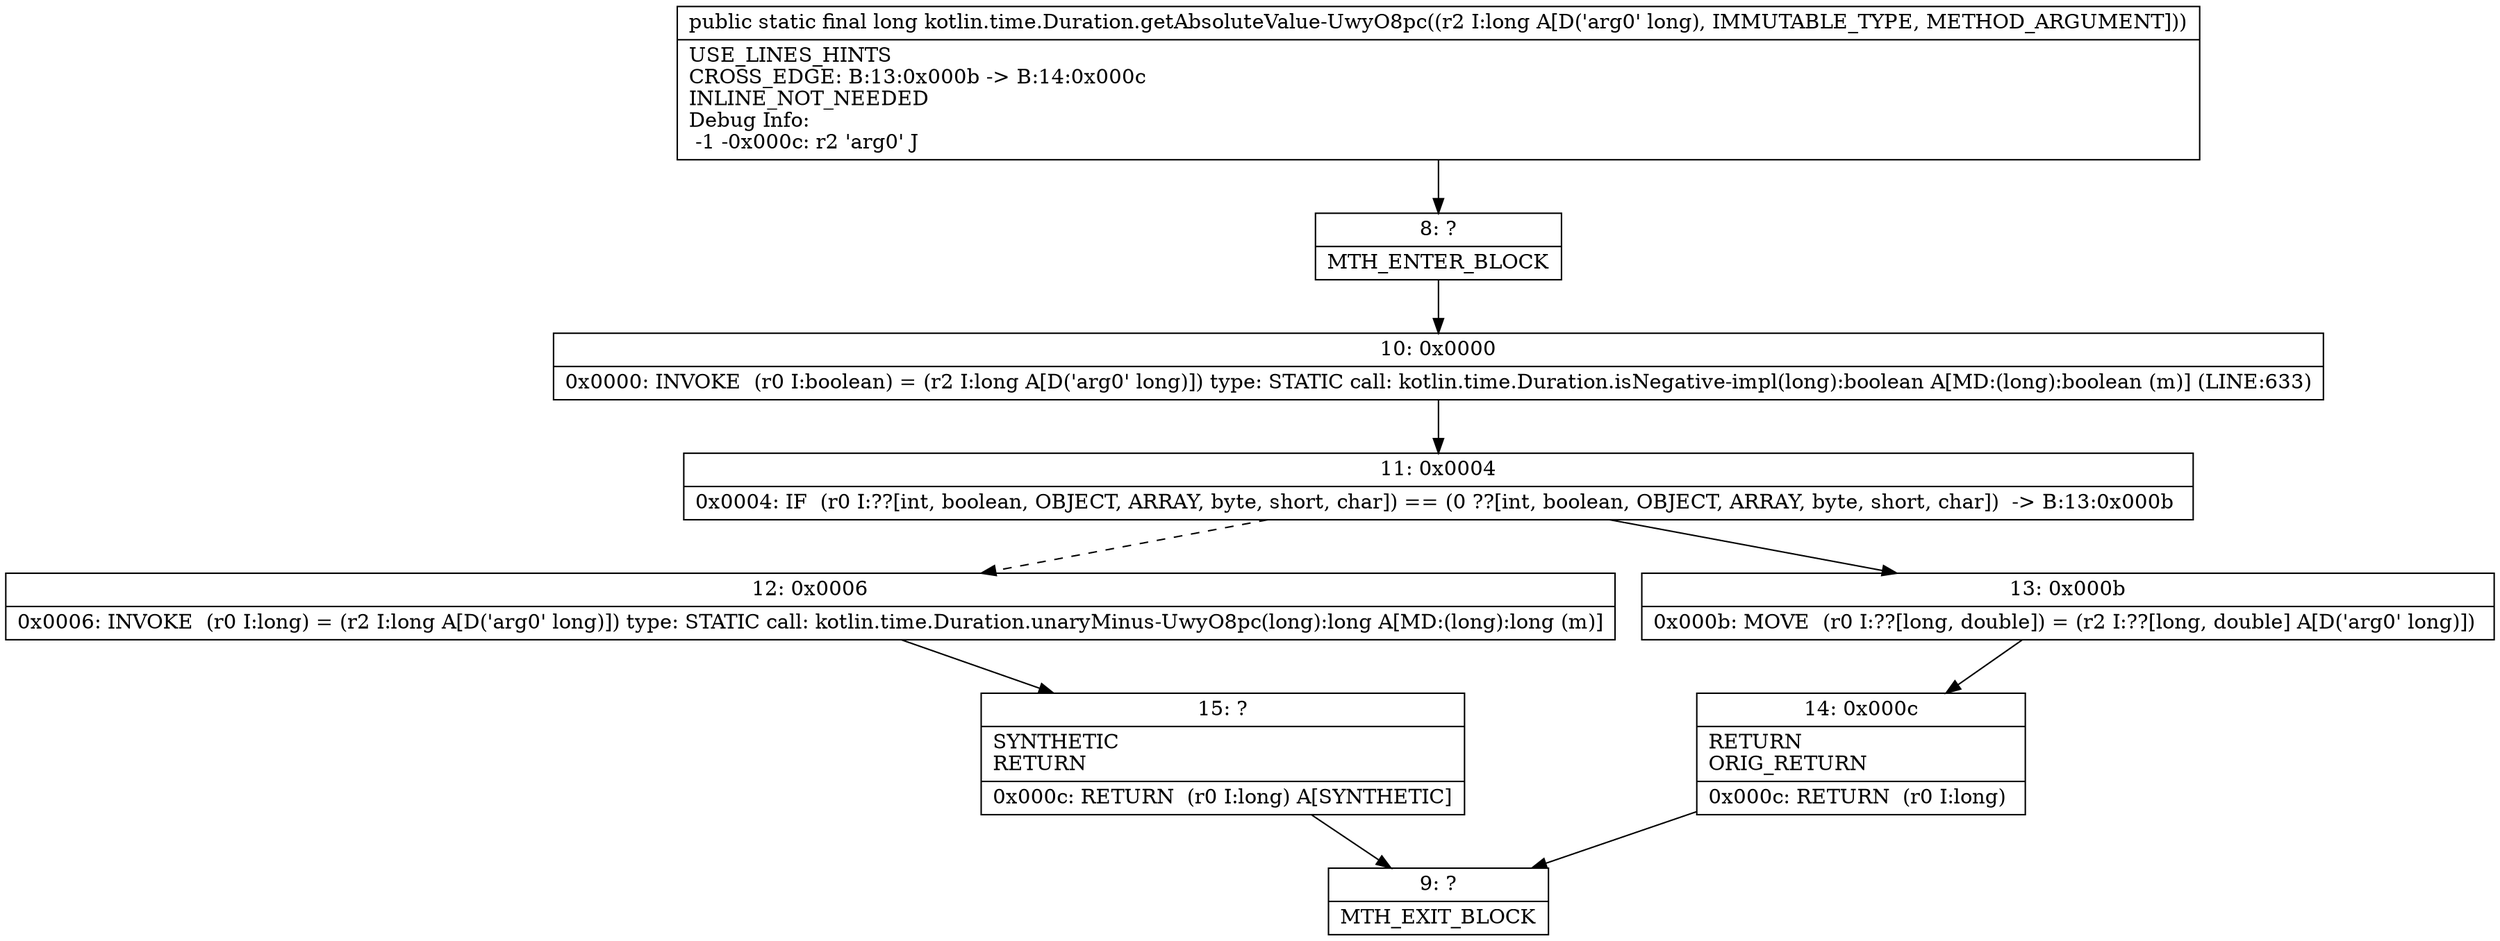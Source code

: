 digraph "CFG forkotlin.time.Duration.getAbsoluteValue\-UwyO8pc(J)J" {
Node_8 [shape=record,label="{8\:\ ?|MTH_ENTER_BLOCK\l}"];
Node_10 [shape=record,label="{10\:\ 0x0000|0x0000: INVOKE  (r0 I:boolean) = (r2 I:long A[D('arg0' long)]) type: STATIC call: kotlin.time.Duration.isNegative\-impl(long):boolean A[MD:(long):boolean (m)] (LINE:633)\l}"];
Node_11 [shape=record,label="{11\:\ 0x0004|0x0004: IF  (r0 I:??[int, boolean, OBJECT, ARRAY, byte, short, char]) == (0 ??[int, boolean, OBJECT, ARRAY, byte, short, char])  \-\> B:13:0x000b \l}"];
Node_12 [shape=record,label="{12\:\ 0x0006|0x0006: INVOKE  (r0 I:long) = (r2 I:long A[D('arg0' long)]) type: STATIC call: kotlin.time.Duration.unaryMinus\-UwyO8pc(long):long A[MD:(long):long (m)]\l}"];
Node_15 [shape=record,label="{15\:\ ?|SYNTHETIC\lRETURN\l|0x000c: RETURN  (r0 I:long) A[SYNTHETIC]\l}"];
Node_9 [shape=record,label="{9\:\ ?|MTH_EXIT_BLOCK\l}"];
Node_13 [shape=record,label="{13\:\ 0x000b|0x000b: MOVE  (r0 I:??[long, double]) = (r2 I:??[long, double] A[D('arg0' long)]) \l}"];
Node_14 [shape=record,label="{14\:\ 0x000c|RETURN\lORIG_RETURN\l|0x000c: RETURN  (r0 I:long) \l}"];
MethodNode[shape=record,label="{public static final long kotlin.time.Duration.getAbsoluteValue\-UwyO8pc((r2 I:long A[D('arg0' long), IMMUTABLE_TYPE, METHOD_ARGUMENT]))  | USE_LINES_HINTS\lCROSS_EDGE: B:13:0x000b \-\> B:14:0x000c\lINLINE_NOT_NEEDED\lDebug Info:\l  \-1 \-0x000c: r2 'arg0' J\l}"];
MethodNode -> Node_8;Node_8 -> Node_10;
Node_10 -> Node_11;
Node_11 -> Node_12[style=dashed];
Node_11 -> Node_13;
Node_12 -> Node_15;
Node_15 -> Node_9;
Node_13 -> Node_14;
Node_14 -> Node_9;
}

